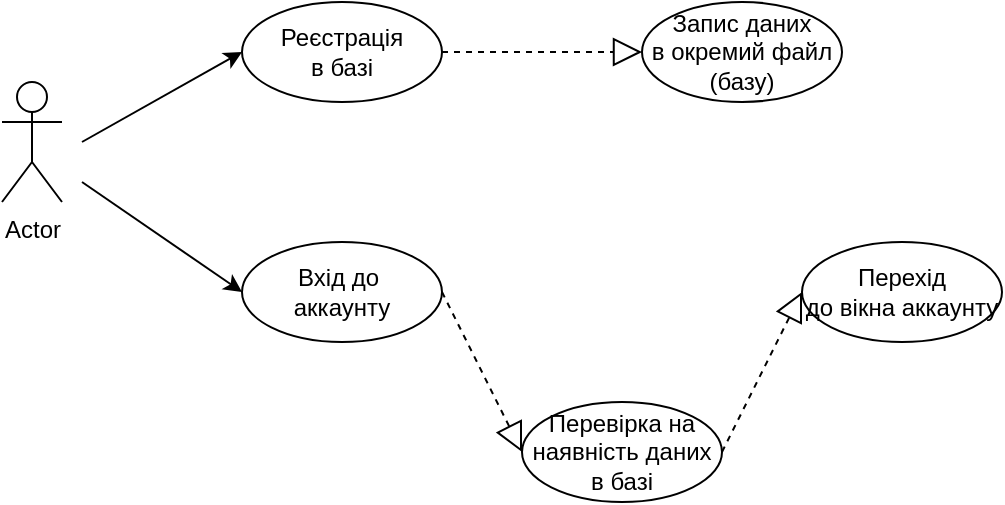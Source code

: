 <mxfile version="12.3.7" type="device" pages="1"><diagram id="tPcYCeEwelsAqRv74CKX" name="Страница 1"><mxGraphModel dx="746" dy="488" grid="1" gridSize="10" guides="1" tooltips="1" connect="1" arrows="1" fold="1" page="1" pageScale="1" pageWidth="827" pageHeight="1169" math="0" shadow="0"><root><mxCell id="0"/><mxCell id="1" parent="0"/><mxCell id="g4TNNvGVYlO1TAAU7xgB-1" value="Actor" style="shape=umlActor;verticalLabelPosition=bottom;labelBackgroundColor=#ffffff;verticalAlign=top;html=1;outlineConnect=0;" vertex="1" parent="1"><mxGeometry x="80" y="160" width="30" height="60" as="geometry"/></mxCell><mxCell id="g4TNNvGVYlO1TAAU7xgB-4" value="Реєстрація&lt;br&gt;в базі" style="ellipse;whiteSpace=wrap;html=1;" vertex="1" parent="1"><mxGeometry x="200" y="120" width="100" height="50" as="geometry"/></mxCell><mxCell id="g4TNNvGVYlO1TAAU7xgB-5" value="" style="endArrow=classic;html=1;entryX=0;entryY=0.5;entryDx=0;entryDy=0;" edge="1" parent="1" target="g4TNNvGVYlO1TAAU7xgB-4"><mxGeometry width="50" height="50" relative="1" as="geometry"><mxPoint x="120" y="190" as="sourcePoint"/><mxPoint x="130" y="260" as="targetPoint"/></mxGeometry></mxCell><mxCell id="g4TNNvGVYlO1TAAU7xgB-7" value="Вхід до&amp;nbsp;&lt;br&gt;аккаунту" style="ellipse;whiteSpace=wrap;html=1;" vertex="1" parent="1"><mxGeometry x="200" y="240" width="100" height="50" as="geometry"/></mxCell><mxCell id="g4TNNvGVYlO1TAAU7xgB-8" value="" style="endArrow=classic;html=1;entryX=0;entryY=0.5;entryDx=0;entryDy=0;" edge="1" parent="1" target="g4TNNvGVYlO1TAAU7xgB-7"><mxGeometry width="50" height="50" relative="1" as="geometry"><mxPoint x="120" y="210" as="sourcePoint"/><mxPoint x="130" y="310" as="targetPoint"/></mxGeometry></mxCell><mxCell id="g4TNNvGVYlO1TAAU7xgB-10" value="Запис даних&lt;br&gt;в окремий файл&lt;br&gt;(базу)" style="ellipse;whiteSpace=wrap;html=1;" vertex="1" parent="1"><mxGeometry x="400" y="120" width="100" height="50" as="geometry"/></mxCell><mxCell id="g4TNNvGVYlO1TAAU7xgB-11" value="" style="endArrow=block;dashed=1;endFill=0;endSize=12;html=1;exitX=1;exitY=0.5;exitDx=0;exitDy=0;entryX=0;entryY=0.5;entryDx=0;entryDy=0;" edge="1" parent="1" source="g4TNNvGVYlO1TAAU7xgB-4" target="g4TNNvGVYlO1TAAU7xgB-10"><mxGeometry width="160" relative="1" as="geometry"><mxPoint x="80" y="310" as="sourcePoint"/><mxPoint x="240" y="310" as="targetPoint"/></mxGeometry></mxCell><mxCell id="g4TNNvGVYlO1TAAU7xgB-13" value="Перехід&lt;br&gt;до вікна аккаунту" style="ellipse;whiteSpace=wrap;html=1;" vertex="1" parent="1"><mxGeometry x="480" y="240" width="100" height="50" as="geometry"/></mxCell><mxCell id="g4TNNvGVYlO1TAAU7xgB-15" value="" style="endArrow=block;dashed=1;endFill=0;endSize=12;html=1;exitX=1;exitY=0.5;exitDx=0;exitDy=0;entryX=0;entryY=0.5;entryDx=0;entryDy=0;" edge="1" parent="1" source="g4TNNvGVYlO1TAAU7xgB-7" target="g4TNNvGVYlO1TAAU7xgB-16"><mxGeometry width="160" relative="1" as="geometry"><mxPoint x="80" y="310" as="sourcePoint"/><mxPoint x="240" y="310" as="targetPoint"/></mxGeometry></mxCell><mxCell id="g4TNNvGVYlO1TAAU7xgB-16" value="Перевірка на&lt;br&gt;наявність даних в базі" style="ellipse;whiteSpace=wrap;html=1;" vertex="1" parent="1"><mxGeometry x="340" y="320" width="100" height="50" as="geometry"/></mxCell><mxCell id="g4TNNvGVYlO1TAAU7xgB-17" value="" style="endArrow=block;dashed=1;endFill=0;endSize=12;html=1;exitX=1;exitY=0.5;exitDx=0;exitDy=0;entryX=0;entryY=0.5;entryDx=0;entryDy=0;" edge="1" parent="1" source="g4TNNvGVYlO1TAAU7xgB-16" target="g4TNNvGVYlO1TAAU7xgB-13"><mxGeometry width="160" relative="1" as="geometry"><mxPoint x="80" y="390" as="sourcePoint"/><mxPoint x="240" y="390" as="targetPoint"/></mxGeometry></mxCell></root></mxGraphModel></diagram></mxfile>